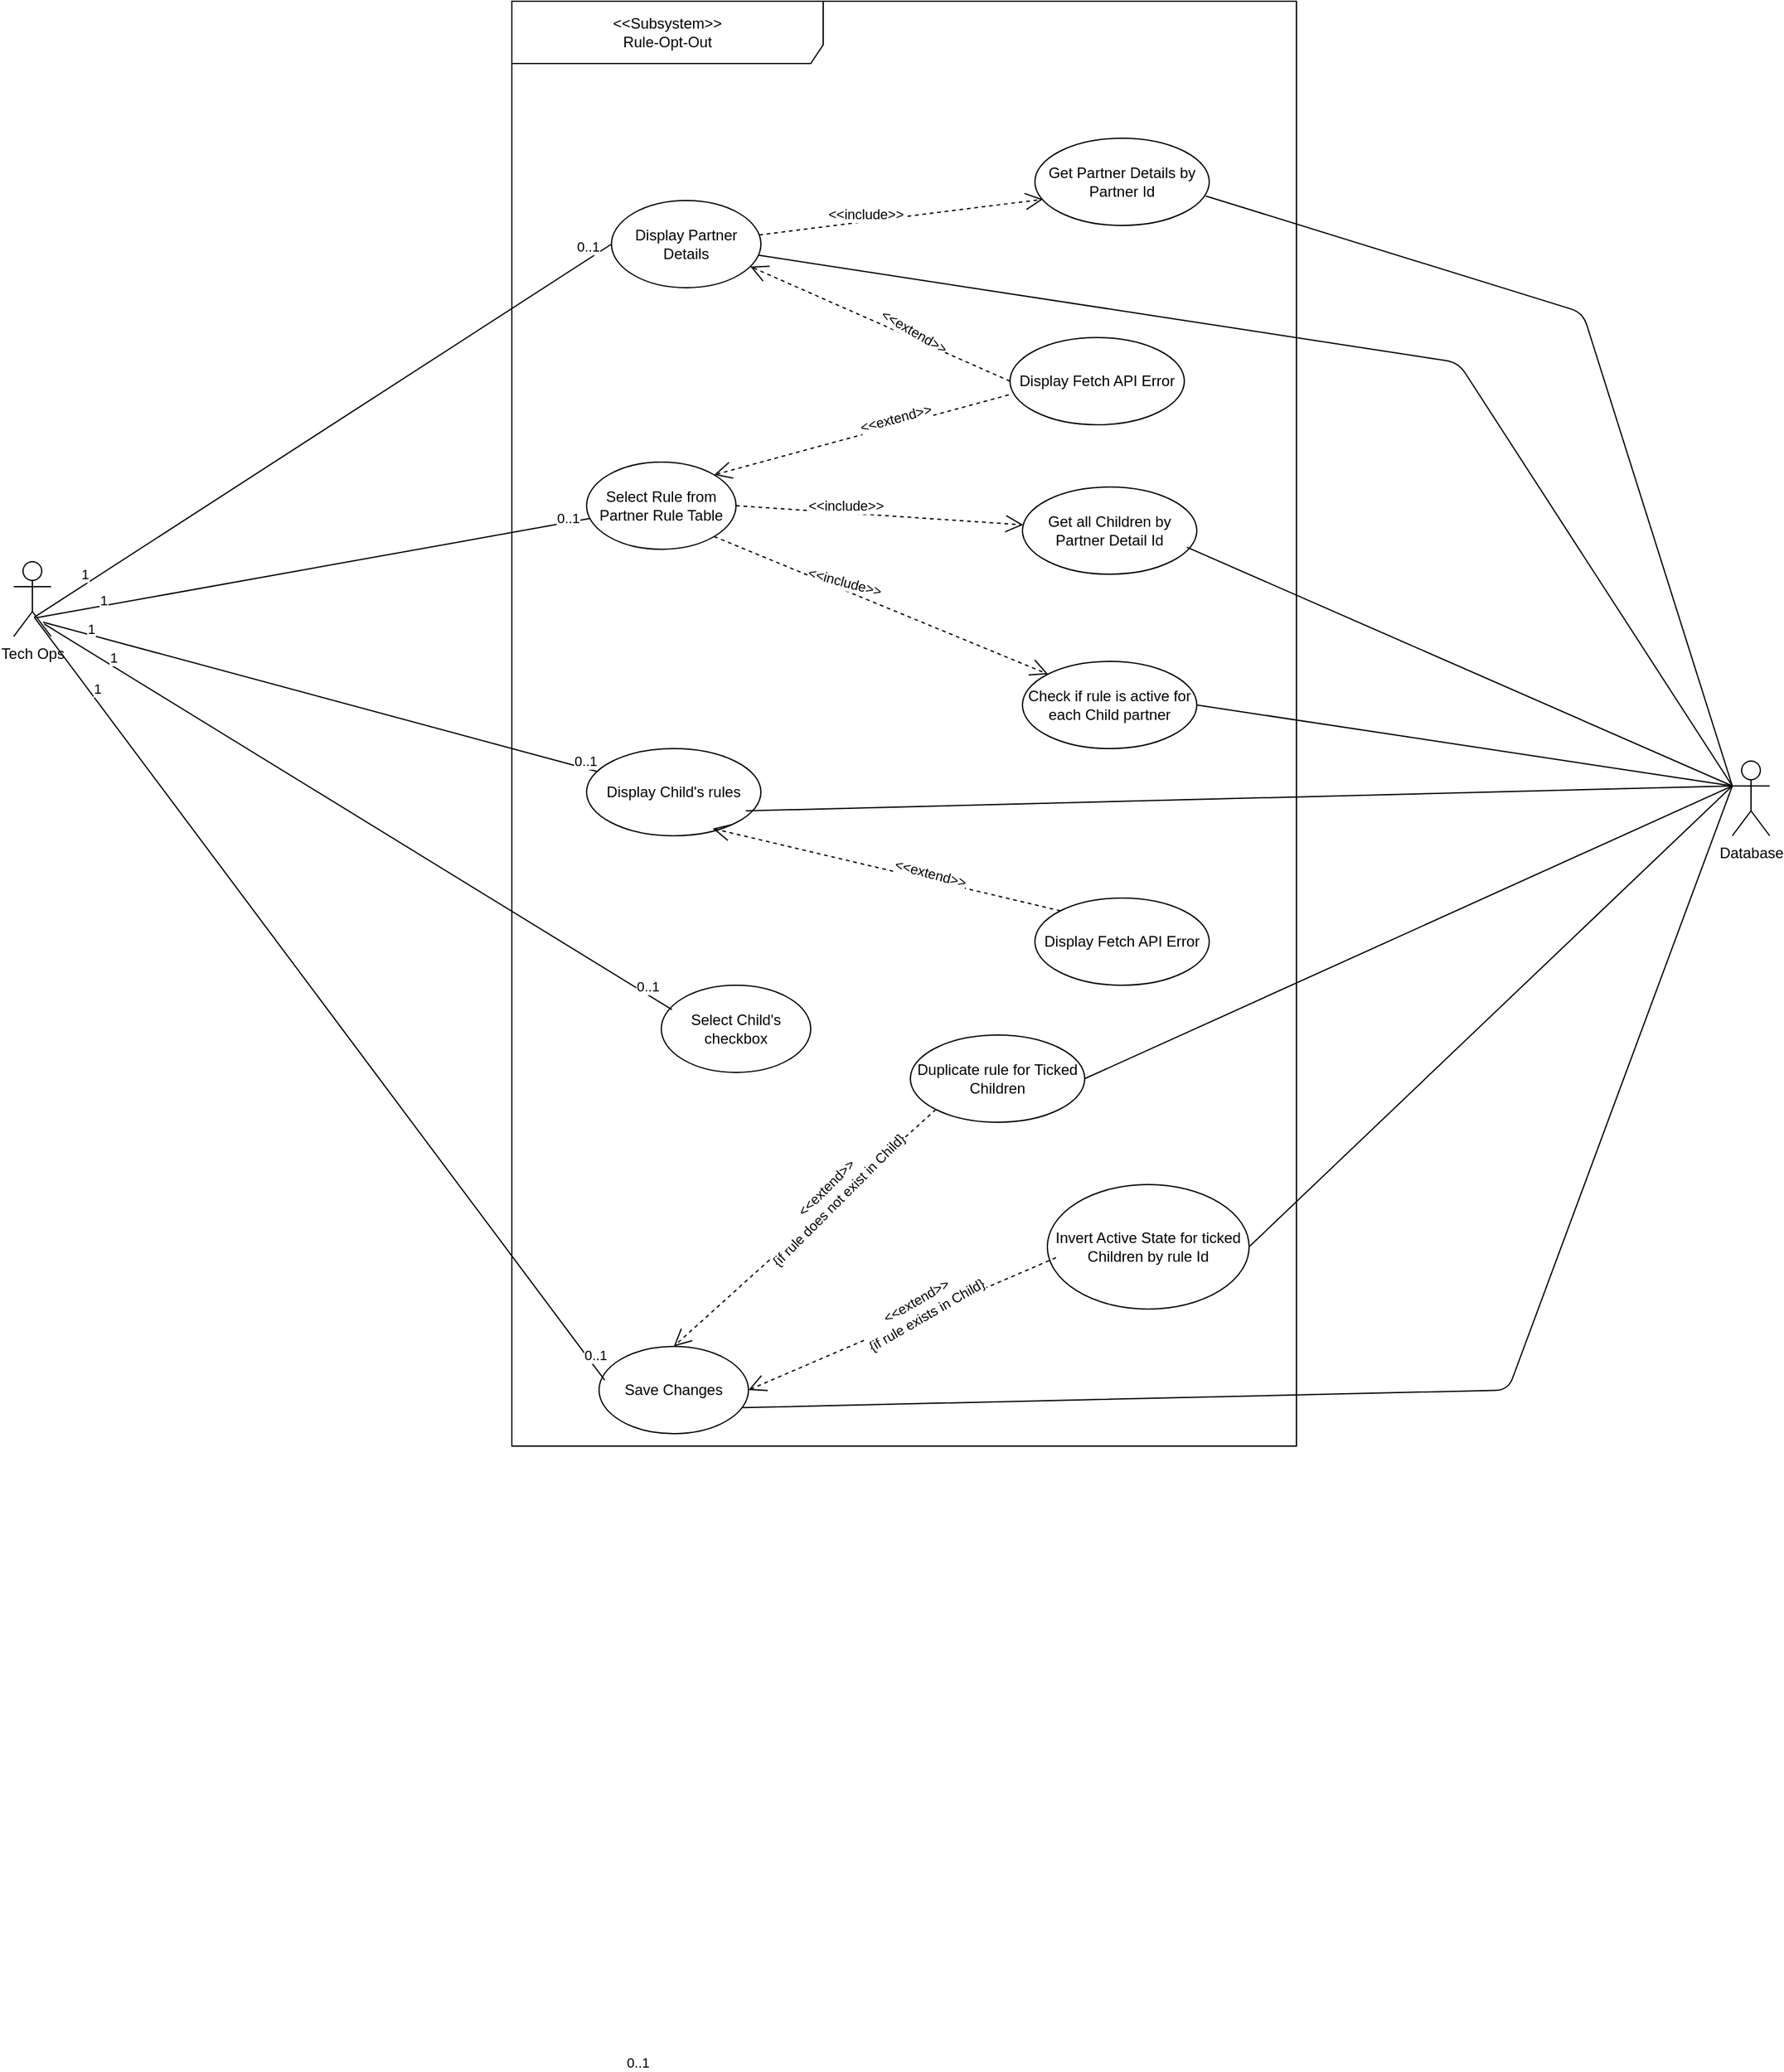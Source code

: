 <mxfile version="13.8.8" type="github">
  <diagram id="Y8OE2I2hK1Na6KAGc6tf" name="Page-1">
    <mxGraphModel dx="1243" dy="2524" grid="1" gridSize="10" guides="1" tooltips="1" connect="1" arrows="1" fold="1" page="1" pageScale="1" pageWidth="2336" pageHeight="1654" math="0" shadow="0">
      <root>
        <mxCell id="0" />
        <mxCell id="1" parent="0" />
        <mxCell id="AAG1h3JBsHE02cxiQFRj-1" value="&amp;lt;&amp;lt;Subsystem&amp;gt;&amp;gt;&lt;br&gt;Rule-Opt-Out" style="shape=umlFrame;whiteSpace=wrap;html=1;width=250;height=50;" parent="1" vertex="1">
          <mxGeometry x="730" y="-40" width="630" height="1160" as="geometry" />
        </mxCell>
        <mxCell id="AAG1h3JBsHE02cxiQFRj-2" value="Tech Ops" style="shape=umlActor;verticalLabelPosition=bottom;verticalAlign=top;html=1;" parent="1" vertex="1">
          <mxGeometry x="330" y="410" width="30" height="60" as="geometry" />
        </mxCell>
        <mxCell id="AAG1h3JBsHE02cxiQFRj-3" value="Display Partner Details" style="ellipse;whiteSpace=wrap;html=1;" parent="1" vertex="1">
          <mxGeometry x="810" y="120" width="120" height="70" as="geometry" />
        </mxCell>
        <mxCell id="AAG1h3JBsHE02cxiQFRj-4" value="Get Partner Details by Partner Id" style="ellipse;whiteSpace=wrap;html=1;" parent="1" vertex="1">
          <mxGeometry x="1150" y="70" width="140" height="70" as="geometry" />
        </mxCell>
        <mxCell id="AAG1h3JBsHE02cxiQFRj-6" value="Select Rule from Partner Rule Table" style="ellipse;whiteSpace=wrap;html=1;" parent="1" vertex="1">
          <mxGeometry x="790" y="330" width="120" height="70" as="geometry" />
        </mxCell>
        <mxCell id="AAG1h3JBsHE02cxiQFRj-7" value="Get all Children by Partner Detail Id" style="ellipse;whiteSpace=wrap;html=1;" parent="1" vertex="1">
          <mxGeometry x="1140" y="350" width="140" height="70" as="geometry" />
        </mxCell>
        <mxCell id="AAG1h3JBsHE02cxiQFRj-8" value="Display Child&#39;s rules" style="ellipse;whiteSpace=wrap;html=1;" parent="1" vertex="1">
          <mxGeometry x="790" y="560" width="140" height="70" as="geometry" />
        </mxCell>
        <mxCell id="AAG1h3JBsHE02cxiQFRj-9" value="Check if rule is active for each Child partner" style="ellipse;whiteSpace=wrap;html=1;" parent="1" vertex="1">
          <mxGeometry x="1140" y="490" width="140" height="70" as="geometry" />
        </mxCell>
        <mxCell id="AAG1h3JBsHE02cxiQFRj-11" value="Select Child&#39;s checkbox" style="ellipse;whiteSpace=wrap;html=1;" parent="1" vertex="1">
          <mxGeometry x="850" y="750" width="120" height="70" as="geometry" />
        </mxCell>
        <mxCell id="AAG1h3JBsHE02cxiQFRj-12" value="Save Changes" style="ellipse;whiteSpace=wrap;html=1;" parent="1" vertex="1">
          <mxGeometry x="800" y="1040" width="120" height="70" as="geometry" />
        </mxCell>
        <mxCell id="AAG1h3JBsHE02cxiQFRj-13" value="Invert Active State for ticked Children by rule Id" style="ellipse;whiteSpace=wrap;html=1;" parent="1" vertex="1">
          <mxGeometry x="1160" y="910" width="162" height="100" as="geometry" />
        </mxCell>
        <mxCell id="f0wVNXhXmvdFokiBNhzK-1" value="Database" style="shape=umlActor;verticalLabelPosition=bottom;verticalAlign=top;html=1;" parent="1" vertex="1">
          <mxGeometry x="1710" y="570" width="30" height="60" as="geometry" />
        </mxCell>
        <mxCell id="f0wVNXhXmvdFokiBNhzK-7" value="" style="endArrow=none;endFill=0;endSize=12;html=1;entryX=0;entryY=0.5;entryDx=0;entryDy=0;exitX=0.55;exitY=0.742;exitDx=0;exitDy=0;exitPerimeter=0;" parent="1" source="AAG1h3JBsHE02cxiQFRj-2" target="AAG1h3JBsHE02cxiQFRj-3" edge="1">
          <mxGeometry width="160" relative="1" as="geometry">
            <mxPoint x="580" y="314.5" as="sourcePoint" />
            <mxPoint x="740" y="314.5" as="targetPoint" />
          </mxGeometry>
        </mxCell>
        <mxCell id="cYjm4WS57ZkfU_0M4LS9-13" value="1" style="edgeLabel;html=1;align=center;verticalAlign=middle;resizable=0;points=[];" vertex="1" connectable="0" parent="f0wVNXhXmvdFokiBNhzK-7">
          <mxGeometry x="-0.808" y="7" relative="1" as="geometry">
            <mxPoint as="offset" />
          </mxGeometry>
        </mxCell>
        <mxCell id="cYjm4WS57ZkfU_0M4LS9-18" value="0..1" style="edgeLabel;html=1;align=center;verticalAlign=middle;resizable=0;points=[];" vertex="1" connectable="0" parent="f0wVNXhXmvdFokiBNhzK-7">
          <mxGeometry x="0.939" y="9" relative="1" as="geometry">
            <mxPoint as="offset" />
          </mxGeometry>
        </mxCell>
        <mxCell id="f0wVNXhXmvdFokiBNhzK-8" value="" style="endArrow=none;endFill=0;endSize=12;html=1;exitX=0.6;exitY=0.75;exitDx=0;exitDy=0;exitPerimeter=0;" parent="1" source="AAG1h3JBsHE02cxiQFRj-2" target="AAG1h3JBsHE02cxiQFRj-6" edge="1">
          <mxGeometry width="160" relative="1" as="geometry">
            <mxPoint x="590" y="310" as="sourcePoint" />
            <mxPoint x="760" y="185" as="targetPoint" />
          </mxGeometry>
        </mxCell>
        <mxCell id="cYjm4WS57ZkfU_0M4LS9-14" value="1" style="edgeLabel;html=1;align=center;verticalAlign=middle;resizable=0;points=[];" vertex="1" connectable="0" parent="f0wVNXhXmvdFokiBNhzK-8">
          <mxGeometry x="-0.756" y="5" relative="1" as="geometry">
            <mxPoint as="offset" />
          </mxGeometry>
        </mxCell>
        <mxCell id="cYjm4WS57ZkfU_0M4LS9-26" value="0..1" style="edgeLabel;html=1;align=center;verticalAlign=middle;resizable=0;points=[];" vertex="1" connectable="0" parent="f0wVNXhXmvdFokiBNhzK-8">
          <mxGeometry x="0.924" y="4" relative="1" as="geometry">
            <mxPoint as="offset" />
          </mxGeometry>
        </mxCell>
        <mxCell id="f0wVNXhXmvdFokiBNhzK-9" value="" style="endArrow=none;endFill=0;endSize=12;html=1;exitX=0.783;exitY=0.808;exitDx=0;exitDy=0;exitPerimeter=0;" parent="1" source="AAG1h3JBsHE02cxiQFRj-2" target="AAG1h3JBsHE02cxiQFRj-8" edge="1">
          <mxGeometry width="160" relative="1" as="geometry">
            <mxPoint x="580" y="320" as="sourcePoint" />
            <mxPoint x="780.67" y="479.784" as="targetPoint" />
          </mxGeometry>
        </mxCell>
        <mxCell id="cYjm4WS57ZkfU_0M4LS9-15" value="1" style="edgeLabel;html=1;align=center;verticalAlign=middle;resizable=0;points=[];" vertex="1" connectable="0" parent="f0wVNXhXmvdFokiBNhzK-9">
          <mxGeometry x="-0.834" y="5" relative="1" as="geometry">
            <mxPoint as="offset" />
          </mxGeometry>
        </mxCell>
        <mxCell id="cYjm4WS57ZkfU_0M4LS9-25" value="0..1" style="edgeLabel;html=1;align=center;verticalAlign=middle;resizable=0;points=[];" vertex="1" connectable="0" parent="f0wVNXhXmvdFokiBNhzK-9">
          <mxGeometry x="0.948" y="6" relative="1" as="geometry">
            <mxPoint as="offset" />
          </mxGeometry>
        </mxCell>
        <mxCell id="f0wVNXhXmvdFokiBNhzK-10" value="" style="endArrow=none;endFill=0;endSize=12;html=1;entryX=0.071;entryY=0.279;entryDx=0;entryDy=0;entryPerimeter=0;exitX=0.817;exitY=0.833;exitDx=0;exitDy=0;exitPerimeter=0;" parent="1" source="AAG1h3JBsHE02cxiQFRj-2" target="AAG1h3JBsHE02cxiQFRj-11" edge="1">
          <mxGeometry width="160" relative="1" as="geometry">
            <mxPoint x="580" y="330" as="sourcePoint" />
            <mxPoint x="780" y="205" as="targetPoint" />
          </mxGeometry>
        </mxCell>
        <mxCell id="cYjm4WS57ZkfU_0M4LS9-16" value="1" style="edgeLabel;html=1;align=center;verticalAlign=middle;resizable=0;points=[];" vertex="1" connectable="0" parent="f0wVNXhXmvdFokiBNhzK-10">
          <mxGeometry x="-0.794" y="6" relative="1" as="geometry">
            <mxPoint as="offset" />
          </mxGeometry>
        </mxCell>
        <mxCell id="cYjm4WS57ZkfU_0M4LS9-24" value="0..1" style="edgeLabel;html=1;align=center;verticalAlign=middle;resizable=0;points=[];" vertex="1" connectable="0" parent="f0wVNXhXmvdFokiBNhzK-10">
          <mxGeometry x="0.911" y="6" relative="1" as="geometry">
            <mxPoint as="offset" />
          </mxGeometry>
        </mxCell>
        <mxCell id="f0wVNXhXmvdFokiBNhzK-11" value="" style="endArrow=none;endFill=0;endSize=12;html=1;entryX=0.038;entryY=0.386;entryDx=0;entryDy=0;entryPerimeter=0;exitX=0.55;exitY=0.742;exitDx=0;exitDy=0;exitPerimeter=0;" parent="1" source="AAG1h3JBsHE02cxiQFRj-2" target="AAG1h3JBsHE02cxiQFRj-12" edge="1">
          <mxGeometry width="160" relative="1" as="geometry">
            <mxPoint x="540" y="450" as="sourcePoint" />
            <mxPoint x="740" y="620" as="targetPoint" />
          </mxGeometry>
        </mxCell>
        <mxCell id="cYjm4WS57ZkfU_0M4LS9-17" value="1" style="edgeLabel;html=1;align=center;verticalAlign=middle;resizable=0;points=[];" vertex="1" connectable="0" parent="f0wVNXhXmvdFokiBNhzK-11">
          <mxGeometry x="-0.802" y="6" relative="1" as="geometry">
            <mxPoint as="offset" />
          </mxGeometry>
        </mxCell>
        <mxCell id="cYjm4WS57ZkfU_0M4LS9-23" value="0..1" style="edgeLabel;html=1;align=center;verticalAlign=middle;resizable=0;points=[];" vertex="1" connectable="0" parent="f0wVNXhXmvdFokiBNhzK-11">
          <mxGeometry x="0.943" y="7" relative="1" as="geometry">
            <mxPoint y="1" as="offset" />
          </mxGeometry>
        </mxCell>
        <mxCell id="f0wVNXhXmvdFokiBNhzK-13" value="" style="endArrow=open;endFill=1;endSize=12;html=1;entryX=0.046;entryY=0.7;entryDx=0;entryDy=0;entryPerimeter=0;dashed=1;" parent="1" target="AAG1h3JBsHE02cxiQFRj-4" edge="1" source="AAG1h3JBsHE02cxiQFRj-3">
          <mxGeometry width="160" relative="1" as="geometry">
            <mxPoint x="870" y="174.5" as="sourcePoint" />
            <mxPoint x="1030" y="174.5" as="targetPoint" />
          </mxGeometry>
        </mxCell>
        <mxCell id="f0wVNXhXmvdFokiBNhzK-14" value="&amp;lt;&amp;lt;include&amp;gt;&amp;gt;" style="edgeLabel;html=1;align=center;verticalAlign=middle;resizable=0;points=[];rotation=0;" parent="f0wVNXhXmvdFokiBNhzK-13" vertex="1" connectable="0">
          <mxGeometry x="-0.245" y="7" relative="1" as="geometry">
            <mxPoint y="1" as="offset" />
          </mxGeometry>
        </mxCell>
        <mxCell id="f0wVNXhXmvdFokiBNhzK-15" value="" style="endArrow=open;endFill=1;endSize=12;html=1;dashed=1;exitX=1;exitY=0.5;exitDx=0;exitDy=0;" parent="1" source="AAG1h3JBsHE02cxiQFRj-6" target="AAG1h3JBsHE02cxiQFRj-7" edge="1">
          <mxGeometry width="160" relative="1" as="geometry">
            <mxPoint x="870" y="305.5" as="sourcePoint" />
            <mxPoint x="1046.44" y="260" as="targetPoint" />
          </mxGeometry>
        </mxCell>
        <mxCell id="f0wVNXhXmvdFokiBNhzK-16" value="&amp;lt;&amp;lt;include&amp;gt;&amp;gt;" style="edgeLabel;html=1;align=center;verticalAlign=middle;resizable=0;points=[];rotation=0;" parent="f0wVNXhXmvdFokiBNhzK-15" vertex="1" connectable="0">
          <mxGeometry x="-0.245" y="7" relative="1" as="geometry">
            <mxPoint y="1" as="offset" />
          </mxGeometry>
        </mxCell>
        <mxCell id="f0wVNXhXmvdFokiBNhzK-17" value="Display Fetch API Error" style="ellipse;whiteSpace=wrap;html=1;" parent="1" vertex="1">
          <mxGeometry x="1130" y="230" width="140" height="70" as="geometry" />
        </mxCell>
        <mxCell id="f0wVNXhXmvdFokiBNhzK-18" value="" style="endArrow=open;endFill=1;endSize=12;html=1;entryX=0.929;entryY=0.757;entryDx=0;entryDy=0;entryPerimeter=0;dashed=1;exitX=0;exitY=0.5;exitDx=0;exitDy=0;" parent="1" source="f0wVNXhXmvdFokiBNhzK-17" target="AAG1h3JBsHE02cxiQFRj-3" edge="1">
          <mxGeometry width="160" relative="1" as="geometry">
            <mxPoint x="890" y="215.5" as="sourcePoint" />
            <mxPoint x="1126.44" y="150" as="targetPoint" />
          </mxGeometry>
        </mxCell>
        <mxCell id="f0wVNXhXmvdFokiBNhzK-20" value="&amp;lt;&amp;lt;extend&amp;gt;&amp;gt;" style="edgeLabel;html=1;align=center;verticalAlign=middle;resizable=0;points=[];rotation=30;" parent="f0wVNXhXmvdFokiBNhzK-18" vertex="1" connectable="0">
          <mxGeometry x="-0.238" y="-6" relative="1" as="geometry">
            <mxPoint as="offset" />
          </mxGeometry>
        </mxCell>
        <mxCell id="f0wVNXhXmvdFokiBNhzK-21" value="" style="endArrow=open;endFill=1;endSize=12;html=1;entryX=1;entryY=0;entryDx=0;entryDy=0;dashed=1;exitX=-0.007;exitY=0.657;exitDx=0;exitDy=0;exitPerimeter=0;" parent="1" source="f0wVNXhXmvdFokiBNhzK-17" target="AAG1h3JBsHE02cxiQFRj-6" edge="1">
          <mxGeometry width="160" relative="1" as="geometry">
            <mxPoint x="1050" y="235" as="sourcePoint" />
            <mxPoint x="871.48" y="202.99" as="targetPoint" />
          </mxGeometry>
        </mxCell>
        <mxCell id="f0wVNXhXmvdFokiBNhzK-22" value="&amp;lt;&amp;lt;extend&amp;gt;&amp;gt;" style="edgeLabel;html=1;align=center;verticalAlign=middle;resizable=0;points=[];rotation=-15;" parent="f0wVNXhXmvdFokiBNhzK-21" vertex="1" connectable="0">
          <mxGeometry x="-0.238" y="-6" relative="1" as="geometry">
            <mxPoint as="offset" />
          </mxGeometry>
        </mxCell>
        <mxCell id="x87mlo7bCjJ_3I-Y6eXt-1" value="" style="endArrow=none;endFill=0;endSize=12;html=1;exitX=0;exitY=0.333;exitDx=0;exitDy=0;exitPerimeter=0;" parent="1" source="f0wVNXhXmvdFokiBNhzK-1" edge="1" target="AAG1h3JBsHE02cxiQFRj-3">
          <mxGeometry width="160" relative="1" as="geometry">
            <mxPoint x="880" y="380" as="sourcePoint" />
            <mxPoint x="870" y="180" as="targetPoint" />
            <Array as="points">
              <mxPoint x="1490" y="250" />
            </Array>
          </mxGeometry>
        </mxCell>
        <mxCell id="x87mlo7bCjJ_3I-Y6eXt-4" value="" style="endArrow=none;endFill=0;endSize=12;html=1;entryX=0.943;entryY=0.69;entryDx=0;entryDy=0;entryPerimeter=0;exitX=0;exitY=0.333;exitDx=0;exitDy=0;exitPerimeter=0;" parent="1" source="f0wVNXhXmvdFokiBNhzK-1" target="AAG1h3JBsHE02cxiQFRj-7" edge="1">
          <mxGeometry width="160" relative="1" as="geometry">
            <mxPoint x="1710" y="600" as="sourcePoint" />
            <mxPoint x="1010" y="460" as="targetPoint" />
          </mxGeometry>
        </mxCell>
        <mxCell id="x87mlo7bCjJ_3I-Y6eXt-5" value="" style="endArrow=open;endFill=1;endSize=12;html=1;entryX=0;entryY=0;entryDx=0;entryDy=0;dashed=1;exitX=1;exitY=1;exitDx=0;exitDy=0;" parent="1" source="AAG1h3JBsHE02cxiQFRj-6" target="AAG1h3JBsHE02cxiQFRj-9" edge="1">
          <mxGeometry width="160" relative="1" as="geometry">
            <mxPoint x="838.88" y="368.8" as="sourcePoint" />
            <mxPoint x="1070" y="395.0" as="targetPoint" />
          </mxGeometry>
        </mxCell>
        <mxCell id="x87mlo7bCjJ_3I-Y6eXt-6" value="&amp;lt;&amp;lt;include&amp;gt;&amp;gt;" style="edgeLabel;html=1;align=center;verticalAlign=middle;resizable=0;points=[];rotation=15;" parent="x87mlo7bCjJ_3I-Y6eXt-5" vertex="1" connectable="0">
          <mxGeometry x="-0.245" y="7" relative="1" as="geometry">
            <mxPoint y="1" as="offset" />
          </mxGeometry>
        </mxCell>
        <mxCell id="x87mlo7bCjJ_3I-Y6eXt-7" value="" style="endArrow=none;endFill=0;endSize=12;html=1;exitX=0;exitY=0.333;exitDx=0;exitDy=0;exitPerimeter=0;entryX=0.913;entryY=0.714;entryDx=0;entryDy=0;entryPerimeter=0;" parent="1" source="f0wVNXhXmvdFokiBNhzK-1" target="AAG1h3JBsHE02cxiQFRj-8" edge="1">
          <mxGeometry width="160" relative="1" as="geometry">
            <mxPoint x="1585" y="435" as="sourcePoint" />
            <mxPoint x="1242.02" y="368.3" as="targetPoint" />
            <Array as="points" />
          </mxGeometry>
        </mxCell>
        <mxCell id="x87mlo7bCjJ_3I-Y6eXt-8" value="Display Fetch API Error" style="ellipse;whiteSpace=wrap;html=1;" parent="1" vertex="1">
          <mxGeometry x="1150" y="680" width="140" height="70" as="geometry" />
        </mxCell>
        <mxCell id="x87mlo7bCjJ_3I-Y6eXt-9" value="" style="endArrow=open;endFill=1;endSize=12;html=1;entryX=0.723;entryY=0.917;entryDx=0;entryDy=0;entryPerimeter=0;dashed=1;exitX=0;exitY=0;exitDx=0;exitDy=0;" parent="1" source="x87mlo7bCjJ_3I-Y6eXt-8" target="AAG1h3JBsHE02cxiQFRj-8" edge="1">
          <mxGeometry width="160" relative="1" as="geometry">
            <mxPoint x="1050" y="612.01" as="sourcePoint" />
            <mxPoint x="871.48" y="580" as="targetPoint" />
          </mxGeometry>
        </mxCell>
        <mxCell id="x87mlo7bCjJ_3I-Y6eXt-10" value="&amp;lt;&amp;lt;extend&amp;gt;&amp;gt;" style="edgeLabel;html=1;align=center;verticalAlign=middle;resizable=0;points=[];rotation=15;" parent="x87mlo7bCjJ_3I-Y6eXt-9" vertex="1" connectable="0">
          <mxGeometry x="-0.238" y="-6" relative="1" as="geometry">
            <mxPoint as="offset" />
          </mxGeometry>
        </mxCell>
        <mxCell id="x87mlo7bCjJ_3I-Y6eXt-16" value="" style="endArrow=none;endFill=0;endSize=12;html=1;entryX=0.961;entryY=0.702;entryDx=0;entryDy=0;entryPerimeter=0;exitX=0;exitY=0.333;exitDx=0;exitDy=0;exitPerimeter=0;" parent="1" source="f0wVNXhXmvdFokiBNhzK-1" target="AAG1h3JBsHE02cxiQFRj-12" edge="1">
          <mxGeometry width="160" relative="1" as="geometry">
            <mxPoint x="1620" y="490" as="sourcePoint" />
            <mxPoint x="927.82" y="709.98" as="targetPoint" />
            <Array as="points">
              <mxPoint x="1530" y="1075" />
            </Array>
          </mxGeometry>
        </mxCell>
        <mxCell id="x87mlo7bCjJ_3I-Y6eXt-17" value="" style="endArrow=none;endFill=0;endSize=12;html=1;exitX=0;exitY=0.333;exitDx=0;exitDy=0;exitPerimeter=0;entryX=1;entryY=0.5;entryDx=0;entryDy=0;" parent="1" source="f0wVNXhXmvdFokiBNhzK-1" target="AAG1h3JBsHE02cxiQFRj-13" edge="1">
          <mxGeometry width="160" relative="1" as="geometry">
            <mxPoint x="1633.66" y="510.86" as="sourcePoint" />
            <mxPoint x="927.82" y="709.98" as="targetPoint" />
            <Array as="points" />
          </mxGeometry>
        </mxCell>
        <mxCell id="x87mlo7bCjJ_3I-Y6eXt-18" value="" style="endArrow=none;endFill=0;endSize=12;html=1;exitX=0;exitY=0.333;exitDx=0;exitDy=0;exitPerimeter=0;entryX=1;entryY=0.5;entryDx=0;entryDy=0;" parent="1" source="f0wVNXhXmvdFokiBNhzK-1" target="AAG1h3JBsHE02cxiQFRj-9" edge="1">
          <mxGeometry width="160" relative="1" as="geometry">
            <mxPoint x="1633.66" y="510.86" as="sourcePoint" />
            <mxPoint x="927.82" y="709.98" as="targetPoint" />
            <Array as="points" />
          </mxGeometry>
        </mxCell>
        <mxCell id="cYjm4WS57ZkfU_0M4LS9-1" value="Duplicate rule for Ticked Children" style="ellipse;whiteSpace=wrap;html=1;" vertex="1" parent="1">
          <mxGeometry x="1050" y="790" width="140" height="70" as="geometry" />
        </mxCell>
        <mxCell id="cYjm4WS57ZkfU_0M4LS9-6" value="" style="endArrow=open;endFill=1;endSize=12;html=1;entryX=0.5;entryY=0;entryDx=0;entryDy=0;dashed=1;exitX=0;exitY=1;exitDx=0;exitDy=0;" edge="1" parent="1" source="cYjm4WS57ZkfU_0M4LS9-1" target="AAG1h3JBsHE02cxiQFRj-12">
          <mxGeometry width="160" relative="1" as="geometry">
            <mxPoint x="1078.861" y="896.274" as="sourcePoint" />
            <mxPoint x="800" y="830" as="targetPoint" />
          </mxGeometry>
        </mxCell>
        <mxCell id="cYjm4WS57ZkfU_0M4LS9-7" value="&amp;lt;&amp;lt;extend&amp;gt;&amp;gt;&lt;br&gt;{if rule does not exist in Child}" style="edgeLabel;html=1;align=center;verticalAlign=middle;resizable=0;points=[];rotation=-45;" vertex="1" connectable="0" parent="cYjm4WS57ZkfU_0M4LS9-6">
          <mxGeometry x="-0.238" y="-6" relative="1" as="geometry">
            <mxPoint as="offset" />
          </mxGeometry>
        </mxCell>
        <mxCell id="cYjm4WS57ZkfU_0M4LS9-8" value="" style="endArrow=open;endFill=1;endSize=12;html=1;entryX=1;entryY=0.5;entryDx=0;entryDy=0;dashed=1;exitX=0.043;exitY=0.587;exitDx=0;exitDy=0;exitPerimeter=0;" edge="1" parent="1" source="AAG1h3JBsHE02cxiQFRj-13" target="AAG1h3JBsHE02cxiQFRj-12">
          <mxGeometry width="160" relative="1" as="geometry">
            <mxPoint x="1080.081" y="859.536" as="sourcePoint" />
            <mxPoint x="900" y="1050" as="targetPoint" />
          </mxGeometry>
        </mxCell>
        <mxCell id="cYjm4WS57ZkfU_0M4LS9-10" value="&amp;lt;&amp;lt;extend&amp;gt;&amp;gt;&amp;nbsp;&lt;br&gt;{if rule exists in Child}" style="edgeLabel;html=1;align=center;verticalAlign=middle;resizable=0;points=[];rotation=-30;" vertex="1" connectable="0" parent="cYjm4WS57ZkfU_0M4LS9-8">
          <mxGeometry x="-0.148" y="-6" relative="1" as="geometry">
            <mxPoint x="-1" as="offset" />
          </mxGeometry>
        </mxCell>
        <mxCell id="cYjm4WS57ZkfU_0M4LS9-11" value="" style="endArrow=none;endFill=0;endSize=12;html=1;entryX=1;entryY=0.5;entryDx=0;entryDy=0;" edge="1" parent="1" target="cYjm4WS57ZkfU_0M4LS9-1">
          <mxGeometry width="160" relative="1" as="geometry">
            <mxPoint x="1710" y="590" as="sourcePoint" />
            <mxPoint x="1332.0" y="970" as="targetPoint" />
            <Array as="points" />
          </mxGeometry>
        </mxCell>
        <mxCell id="cYjm4WS57ZkfU_0M4LS9-12" value="" style="endArrow=none;endFill=0;endSize=12;html=1;entryX=0.98;entryY=0.662;entryDx=0;entryDy=0;entryPerimeter=0;" edge="1" parent="1" target="AAG1h3JBsHE02cxiQFRj-4">
          <mxGeometry width="160" relative="1" as="geometry">
            <mxPoint x="1710" y="590" as="sourcePoint" />
            <mxPoint x="1360" y="140.0" as="targetPoint" />
            <Array as="points">
              <mxPoint x="1590" y="210" />
            </Array>
          </mxGeometry>
        </mxCell>
        <mxCell id="cYjm4WS57ZkfU_0M4LS9-22" value="0..1" style="edgeLabel;html=1;align=center;verticalAlign=middle;resizable=0;points=[];" vertex="1" connectable="0" parent="1">
          <mxGeometry x="831.205" y="196.43" as="geometry">
            <mxPoint y="1418" as="offset" />
          </mxGeometry>
        </mxCell>
      </root>
    </mxGraphModel>
  </diagram>
</mxfile>

